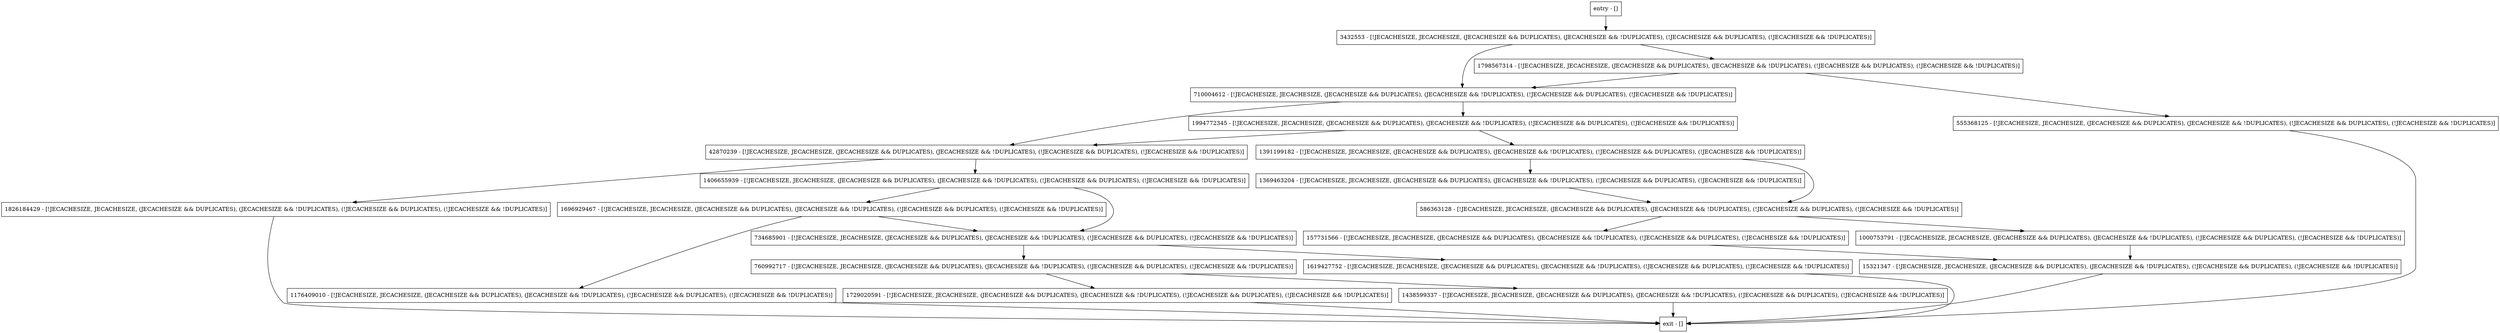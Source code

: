 digraph getWritableLocker {
node [shape=record];
760992717 [label="760992717 - [!JECACHESIZE, JECACHESIZE, (JECACHESIZE && DUPLICATES), (JECACHESIZE && !DUPLICATES), (!JECACHESIZE && DUPLICATES), (!JECACHESIZE && !DUPLICATES)]"];
1798567314 [label="1798567314 - [!JECACHESIZE, JECACHESIZE, (JECACHESIZE && DUPLICATES), (JECACHESIZE && !DUPLICATES), (!JECACHESIZE && DUPLICATES), (!JECACHESIZE && !DUPLICATES)]"];
42870239 [label="42870239 - [!JECACHESIZE, JECACHESIZE, (JECACHESIZE && DUPLICATES), (JECACHESIZE && !DUPLICATES), (!JECACHESIZE && DUPLICATES), (!JECACHESIZE && !DUPLICATES)]"];
1826184429 [label="1826184429 - [!JECACHESIZE, JECACHESIZE, (JECACHESIZE && DUPLICATES), (JECACHESIZE && !DUPLICATES), (!JECACHESIZE && DUPLICATES), (!JECACHESIZE && !DUPLICATES)]"];
1176409010 [label="1176409010 - [!JECACHESIZE, JECACHESIZE, (JECACHESIZE && DUPLICATES), (JECACHESIZE && !DUPLICATES), (!JECACHESIZE && DUPLICATES), (!JECACHESIZE && !DUPLICATES)]"];
1696929467 [label="1696929467 - [!JECACHESIZE, JECACHESIZE, (JECACHESIZE && DUPLICATES), (JECACHESIZE && !DUPLICATES), (!JECACHESIZE && DUPLICATES), (!JECACHESIZE && !DUPLICATES)]"];
710004612 [label="710004612 - [!JECACHESIZE, JECACHESIZE, (JECACHESIZE && DUPLICATES), (JECACHESIZE && !DUPLICATES), (!JECACHESIZE && DUPLICATES), (!JECACHESIZE && !DUPLICATES)]"];
1369463204 [label="1369463204 - [!JECACHESIZE, JECACHESIZE, (JECACHESIZE && DUPLICATES), (JECACHESIZE && !DUPLICATES), (!JECACHESIZE && DUPLICATES), (!JECACHESIZE && !DUPLICATES)]"];
15321347 [label="15321347 - [!JECACHESIZE, JECACHESIZE, (JECACHESIZE && DUPLICATES), (JECACHESIZE && !DUPLICATES), (!JECACHESIZE && DUPLICATES), (!JECACHESIZE && !DUPLICATES)]"];
1729020591 [label="1729020591 - [!JECACHESIZE, JECACHESIZE, (JECACHESIZE && DUPLICATES), (JECACHESIZE && !DUPLICATES), (!JECACHESIZE && DUPLICATES), (!JECACHESIZE && !DUPLICATES)]"];
1994772345 [label="1994772345 - [!JECACHESIZE, JECACHESIZE, (JECACHESIZE && DUPLICATES), (JECACHESIZE && !DUPLICATES), (!JECACHESIZE && DUPLICATES), (!JECACHESIZE && !DUPLICATES)]"];
586363128 [label="586363128 - [!JECACHESIZE, JECACHESIZE, (JECACHESIZE && DUPLICATES), (JECACHESIZE && !DUPLICATES), (!JECACHESIZE && DUPLICATES), (!JECACHESIZE && !DUPLICATES)]"];
entry [label="entry - []"];
exit [label="exit - []"];
3432553 [label="3432553 - [!JECACHESIZE, JECACHESIZE, (JECACHESIZE && DUPLICATES), (JECACHESIZE && !DUPLICATES), (!JECACHESIZE && DUPLICATES), (!JECACHESIZE && !DUPLICATES)]"];
1391199182 [label="1391199182 - [!JECACHESIZE, JECACHESIZE, (JECACHESIZE && DUPLICATES), (JECACHESIZE && !DUPLICATES), (!JECACHESIZE && DUPLICATES), (!JECACHESIZE && !DUPLICATES)]"];
1406655939 [label="1406655939 - [!JECACHESIZE, JECACHESIZE, (JECACHESIZE && DUPLICATES), (JECACHESIZE && !DUPLICATES), (!JECACHESIZE && DUPLICATES), (!JECACHESIZE && !DUPLICATES)]"];
1438599337 [label="1438599337 - [!JECACHESIZE, JECACHESIZE, (JECACHESIZE && DUPLICATES), (JECACHESIZE && !DUPLICATES), (!JECACHESIZE && DUPLICATES), (!JECACHESIZE && !DUPLICATES)]"];
734685901 [label="734685901 - [!JECACHESIZE, JECACHESIZE, (JECACHESIZE && DUPLICATES), (JECACHESIZE && !DUPLICATES), (!JECACHESIZE && DUPLICATES), (!JECACHESIZE && !DUPLICATES)]"];
555368125 [label="555368125 - [!JECACHESIZE, JECACHESIZE, (JECACHESIZE && DUPLICATES), (JECACHESIZE && !DUPLICATES), (!JECACHESIZE && DUPLICATES), (!JECACHESIZE && !DUPLICATES)]"];
1619427752 [label="1619427752 - [!JECACHESIZE, JECACHESIZE, (JECACHESIZE && DUPLICATES), (JECACHESIZE && !DUPLICATES), (!JECACHESIZE && DUPLICATES), (!JECACHESIZE && !DUPLICATES)]"];
157731566 [label="157731566 - [!JECACHESIZE, JECACHESIZE, (JECACHESIZE && DUPLICATES), (JECACHESIZE && !DUPLICATES), (!JECACHESIZE && DUPLICATES), (!JECACHESIZE && !DUPLICATES)]"];
1000753791 [label="1000753791 - [!JECACHESIZE, JECACHESIZE, (JECACHESIZE && DUPLICATES), (JECACHESIZE && !DUPLICATES), (!JECACHESIZE && DUPLICATES), (!JECACHESIZE && !DUPLICATES)]"];
entry;
exit;
760992717 -> 1438599337;
760992717 -> 1729020591;
1798567314 -> 710004612;
1798567314 -> 555368125;
42870239 -> 1826184429;
42870239 -> 1406655939;
1826184429 -> exit;
1176409010 -> exit;
1696929467 -> 1176409010;
1696929467 -> 734685901;
710004612 -> 42870239;
710004612 -> 1994772345;
1369463204 -> 586363128;
15321347 -> exit;
1729020591 -> exit;
1994772345 -> 42870239;
1994772345 -> 1391199182;
586363128 -> 157731566;
586363128 -> 1000753791;
entry -> 3432553;
3432553 -> 1798567314;
3432553 -> 710004612;
1391199182 -> 1369463204;
1391199182 -> 586363128;
1406655939 -> 1696929467;
1406655939 -> 734685901;
1438599337 -> exit;
734685901 -> 760992717;
734685901 -> 1619427752;
555368125 -> exit;
1619427752 -> exit;
157731566 -> 15321347;
1000753791 -> 15321347;
}
